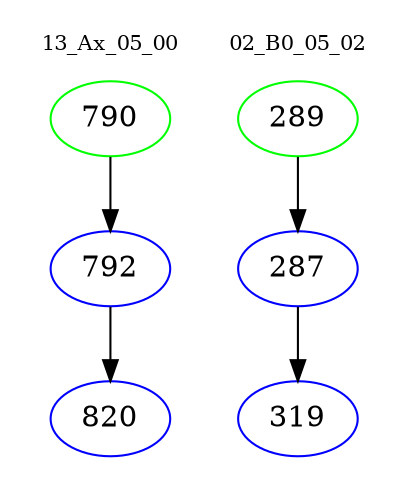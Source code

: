 digraph{
subgraph cluster_0 {
color = white
label = "13_Ax_05_00";
fontsize=10;
T0_790 [label="790", color="green"]
T0_790 -> T0_792 [color="black"]
T0_792 [label="792", color="blue"]
T0_792 -> T0_820 [color="black"]
T0_820 [label="820", color="blue"]
}
subgraph cluster_1 {
color = white
label = "02_B0_05_02";
fontsize=10;
T1_289 [label="289", color="green"]
T1_289 -> T1_287 [color="black"]
T1_287 [label="287", color="blue"]
T1_287 -> T1_319 [color="black"]
T1_319 [label="319", color="blue"]
}
}
